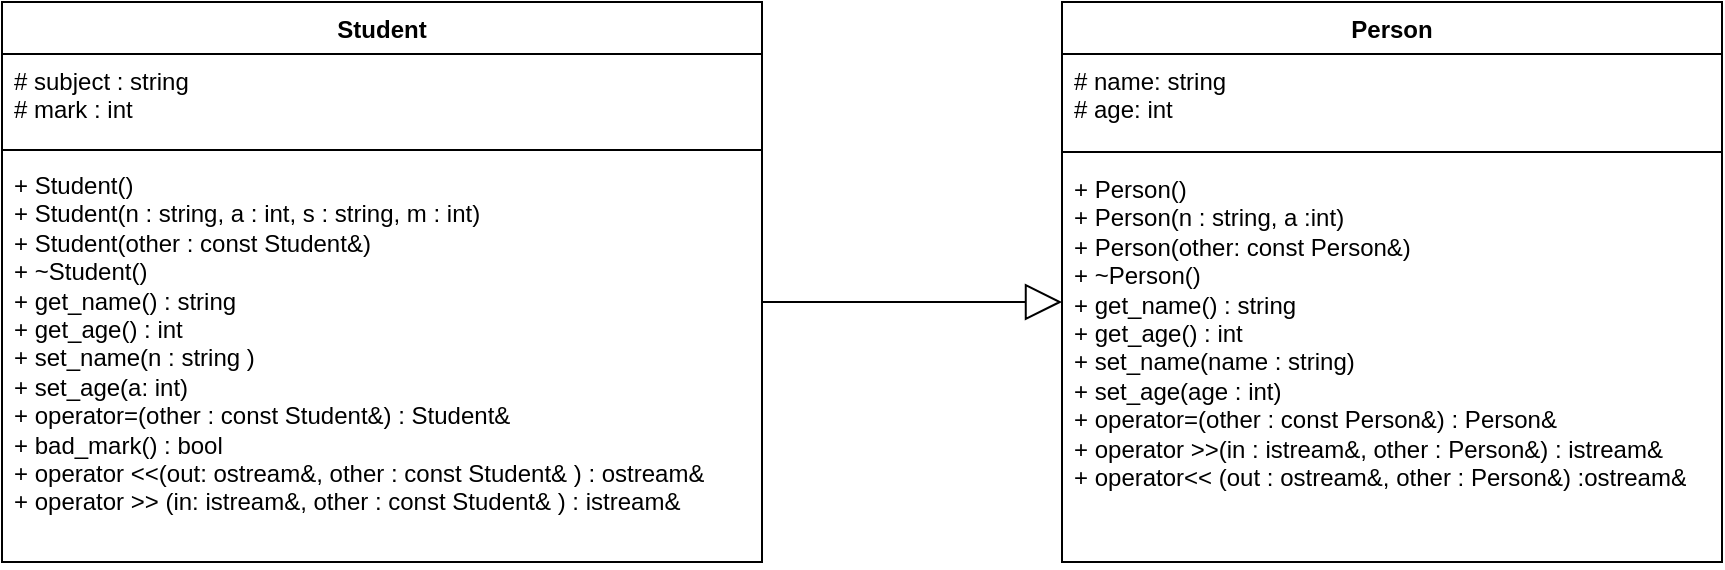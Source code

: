 <mxfile version="26.0.9">
  <diagram name="Страница — 1" id="PACUBEmGncNS18ehiOJz">
    <mxGraphModel dx="1805" dy="566" grid="1" gridSize="10" guides="1" tooltips="1" connect="1" arrows="1" fold="1" page="1" pageScale="1" pageWidth="827" pageHeight="1169" math="0" shadow="0">
      <root>
        <mxCell id="0" />
        <mxCell id="1" parent="0" />
        <mxCell id="kKtAUCT3h4__QhRSY1VG-5" value="Person" style="swimlane;fontStyle=1;align=center;verticalAlign=top;childLayout=stackLayout;horizontal=1;startSize=26;horizontalStack=0;resizeParent=1;resizeParentMax=0;resizeLast=0;collapsible=1;marginBottom=0;whiteSpace=wrap;html=1;" vertex="1" parent="1">
          <mxGeometry x="300" y="230" width="330" height="280" as="geometry" />
        </mxCell>
        <mxCell id="kKtAUCT3h4__QhRSY1VG-6" value="# name: string&lt;div&gt;# age: int&lt;/div&gt;" style="text;strokeColor=none;fillColor=none;align=left;verticalAlign=top;spacingLeft=4;spacingRight=4;overflow=hidden;rotatable=0;points=[[0,0.5],[1,0.5]];portConstraint=eastwest;whiteSpace=wrap;html=1;" vertex="1" parent="kKtAUCT3h4__QhRSY1VG-5">
          <mxGeometry y="26" width="330" height="44" as="geometry" />
        </mxCell>
        <mxCell id="kKtAUCT3h4__QhRSY1VG-7" value="" style="line;strokeWidth=1;fillColor=none;align=left;verticalAlign=middle;spacingTop=-1;spacingLeft=3;spacingRight=3;rotatable=0;labelPosition=right;points=[];portConstraint=eastwest;strokeColor=inherit;" vertex="1" parent="kKtAUCT3h4__QhRSY1VG-5">
          <mxGeometry y="70" width="330" height="10" as="geometry" />
        </mxCell>
        <mxCell id="kKtAUCT3h4__QhRSY1VG-8" value="+ Person()&lt;div&gt;+ Person(n : string, a :int)&lt;/div&gt;&lt;div&gt;+ Person(other: const Person&amp;amp;)&lt;/div&gt;&lt;div&gt;+ ~Person()&lt;/div&gt;&lt;div&gt;+ get_name() : string&lt;/div&gt;&lt;div&gt;+ get_age() : int&lt;/div&gt;&lt;div&gt;+ set_name(name : string)&lt;/div&gt;&lt;div&gt;+ set_age(age : int)&lt;br&gt;&lt;/div&gt;&lt;div&gt;+ operator=(other :&amp;nbsp;const Person&amp;amp;) :&amp;nbsp;Person&amp;amp;&lt;/div&gt;&lt;div&gt;+ operator &amp;gt;&amp;gt;(in :&amp;nbsp;istream&amp;amp;, other :&amp;nbsp;Person&amp;amp;) :&amp;nbsp;istream&amp;amp;&lt;/div&gt;&lt;div&gt;+ operator&amp;lt;&amp;lt; (out : ostream&amp;amp;, other :&amp;nbsp;Person&amp;amp;) :ostream&amp;amp;&lt;br&gt;&lt;/div&gt;" style="text;strokeColor=none;fillColor=none;align=left;verticalAlign=top;spacingLeft=4;spacingRight=4;overflow=hidden;rotatable=0;points=[[0,0.5],[1,0.5]];portConstraint=eastwest;whiteSpace=wrap;html=1;" vertex="1" parent="kKtAUCT3h4__QhRSY1VG-5">
          <mxGeometry y="80" width="330" height="200" as="geometry" />
        </mxCell>
        <mxCell id="kKtAUCT3h4__QhRSY1VG-9" value="Student" style="swimlane;fontStyle=1;align=center;verticalAlign=top;childLayout=stackLayout;horizontal=1;startSize=26;horizontalStack=0;resizeParent=1;resizeParentMax=0;resizeLast=0;collapsible=1;marginBottom=0;whiteSpace=wrap;html=1;" vertex="1" parent="1">
          <mxGeometry x="-230" y="230" width="380" height="280" as="geometry" />
        </mxCell>
        <mxCell id="kKtAUCT3h4__QhRSY1VG-10" value="# subject :&amp;nbsp;string&lt;div&gt;#&amp;nbsp;mark : int&lt;/div&gt;" style="text;strokeColor=none;fillColor=none;align=left;verticalAlign=top;spacingLeft=4;spacingRight=4;overflow=hidden;rotatable=0;points=[[0,0.5],[1,0.5]];portConstraint=eastwest;whiteSpace=wrap;html=1;" vertex="1" parent="kKtAUCT3h4__QhRSY1VG-9">
          <mxGeometry y="26" width="380" height="44" as="geometry" />
        </mxCell>
        <mxCell id="kKtAUCT3h4__QhRSY1VG-11" value="" style="line;strokeWidth=1;fillColor=none;align=left;verticalAlign=middle;spacingTop=-1;spacingLeft=3;spacingRight=3;rotatable=0;labelPosition=right;points=[];portConstraint=eastwest;strokeColor=inherit;" vertex="1" parent="kKtAUCT3h4__QhRSY1VG-9">
          <mxGeometry y="70" width="380" height="8" as="geometry" />
        </mxCell>
        <mxCell id="kKtAUCT3h4__QhRSY1VG-12" value="+&amp;nbsp;Student()&lt;div&gt;+&amp;nbsp;Student(n : string, a : int, s : string, m : int)&lt;/div&gt;&lt;div&gt;+ Student(other :&amp;nbsp;const Student&amp;amp;)&lt;/div&gt;&lt;div&gt;+ ~&lt;span style=&quot;background-color: transparent; color: light-dark(rgb(0, 0, 0), rgb(255, 255, 255));&quot;&gt;Student()&lt;/span&gt;&lt;/div&gt;&lt;div&gt;&lt;span style=&quot;background-color: transparent; color: light-dark(rgb(0, 0, 0), rgb(255, 255, 255));&quot;&gt;+ get_name() : string&lt;/span&gt;&lt;/div&gt;&lt;div&gt;&lt;span style=&quot;background-color: transparent; color: light-dark(rgb(0, 0, 0), rgb(255, 255, 255));&quot;&gt;+ get_age() : int&lt;/span&gt;&lt;/div&gt;&lt;div&gt;&lt;span style=&quot;background-color: transparent; color: light-dark(rgb(0, 0, 0), rgb(255, 255, 255));&quot;&gt;+ set_name(n : string )&lt;/span&gt;&lt;/div&gt;&lt;div&gt;&lt;span style=&quot;background-color: transparent; color: light-dark(rgb(0, 0, 0), rgb(255, 255, 255));&quot;&gt;+ set_age(a: int)&lt;/span&gt;&lt;/div&gt;&lt;div&gt;&lt;span style=&quot;background-color: transparent; color: light-dark(rgb(0, 0, 0), rgb(255, 255, 255));&quot;&gt;+ operator=(&lt;/span&gt;&lt;span style=&quot;background-color: transparent;&quot;&gt;other :&amp;nbsp;&lt;/span&gt;&lt;span style=&quot;background-color: transparent;&quot;&gt;const Student&amp;amp;) :&amp;nbsp;&lt;/span&gt;&lt;span style=&quot;background-color: transparent;&quot;&gt;Student&amp;amp;&lt;/span&gt;&lt;/div&gt;&lt;div&gt;&lt;span style=&quot;background-color: transparent;&quot;&gt;+ bad_mark() : bool&lt;/span&gt;&lt;/div&gt;&lt;div&gt;&lt;span style=&quot;background-color: transparent;&quot;&gt;+&amp;nbsp;&lt;/span&gt;&lt;span style=&quot;background-color: transparent;&quot;&gt;operator &amp;lt;&amp;lt;(&lt;/span&gt;&lt;span style=&quot;background-color: transparent;&quot;&gt;out:&amp;nbsp;&lt;/span&gt;&lt;span style=&quot;background-color: transparent; color: light-dark(rgb(0, 0, 0), rgb(255, 255, 255));&quot;&gt;ostream&amp;amp;&lt;/span&gt;&lt;span style=&quot;background-color: transparent; color: light-dark(rgb(0, 0, 0), rgb(255, 255, 255));&quot;&gt;, other :&amp;nbsp;&lt;/span&gt;&lt;span style=&quot;background-color: transparent; color: light-dark(rgb(0, 0, 0), rgb(255, 255, 255));&quot;&gt;const Student&amp;amp;&lt;/span&gt;&lt;span style=&quot;background-color: transparent; color: light-dark(rgb(0, 0, 0), rgb(255, 255, 255));&quot;&gt;&amp;nbsp;) :&amp;nbsp;&lt;/span&gt;&lt;span style=&quot;background-color: transparent;&quot;&gt;ostream&amp;amp;&lt;/span&gt;&lt;/div&gt;&lt;div&gt;+&amp;nbsp;&lt;span style=&quot;background-color: transparent; color: light-dark(rgb(0, 0, 0), rgb(255, 255, 255));&quot;&gt;operator &amp;gt;&amp;gt; (&lt;/span&gt;&lt;span style=&quot;background-color: transparent; color: light-dark(rgb(0, 0, 0), rgb(255, 255, 255));&quot;&gt;in: i&lt;/span&gt;&lt;span style=&quot;background-color: transparent; color: light-dark(rgb(0, 0, 0), rgb(255, 255, 255));&quot;&gt;stream&amp;amp;&lt;/span&gt;&lt;span style=&quot;background-color: transparent; color: light-dark(rgb(0, 0, 0), rgb(255, 255, 255));&quot;&gt;, other :&amp;nbsp;&lt;/span&gt;&lt;span style=&quot;background-color: transparent; color: light-dark(rgb(0, 0, 0), rgb(255, 255, 255));&quot;&gt;const Student&amp;amp;&lt;/span&gt;&lt;span style=&quot;background-color: transparent; color: light-dark(rgb(0, 0, 0), rgb(255, 255, 255));&quot;&gt;&amp;nbsp;) : i&lt;/span&gt;&lt;span style=&quot;background-color: transparent; color: light-dark(rgb(0, 0, 0), rgb(255, 255, 255));&quot;&gt;stream&amp;amp;&lt;/span&gt;&lt;/div&gt;" style="text;strokeColor=none;fillColor=none;align=left;verticalAlign=top;spacingLeft=4;spacingRight=4;overflow=hidden;rotatable=0;points=[[0,0.5],[1,0.5]];portConstraint=eastwest;whiteSpace=wrap;html=1;" vertex="1" parent="kKtAUCT3h4__QhRSY1VG-9">
          <mxGeometry y="78" width="380" height="202" as="geometry" />
        </mxCell>
        <mxCell id="kKtAUCT3h4__QhRSY1VG-13" value="" style="endArrow=block;endSize=16;endFill=0;html=1;rounded=0;" edge="1" parent="1">
          <mxGeometry width="160" relative="1" as="geometry">
            <mxPoint x="150" y="380" as="sourcePoint" />
            <mxPoint x="300" y="380" as="targetPoint" />
          </mxGeometry>
        </mxCell>
      </root>
    </mxGraphModel>
  </diagram>
</mxfile>
